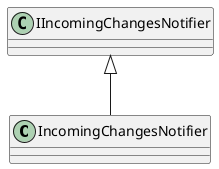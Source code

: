 @startuml
class IncomingChangesNotifier {
}
IIncomingChangesNotifier <|-- IncomingChangesNotifier
@enduml
